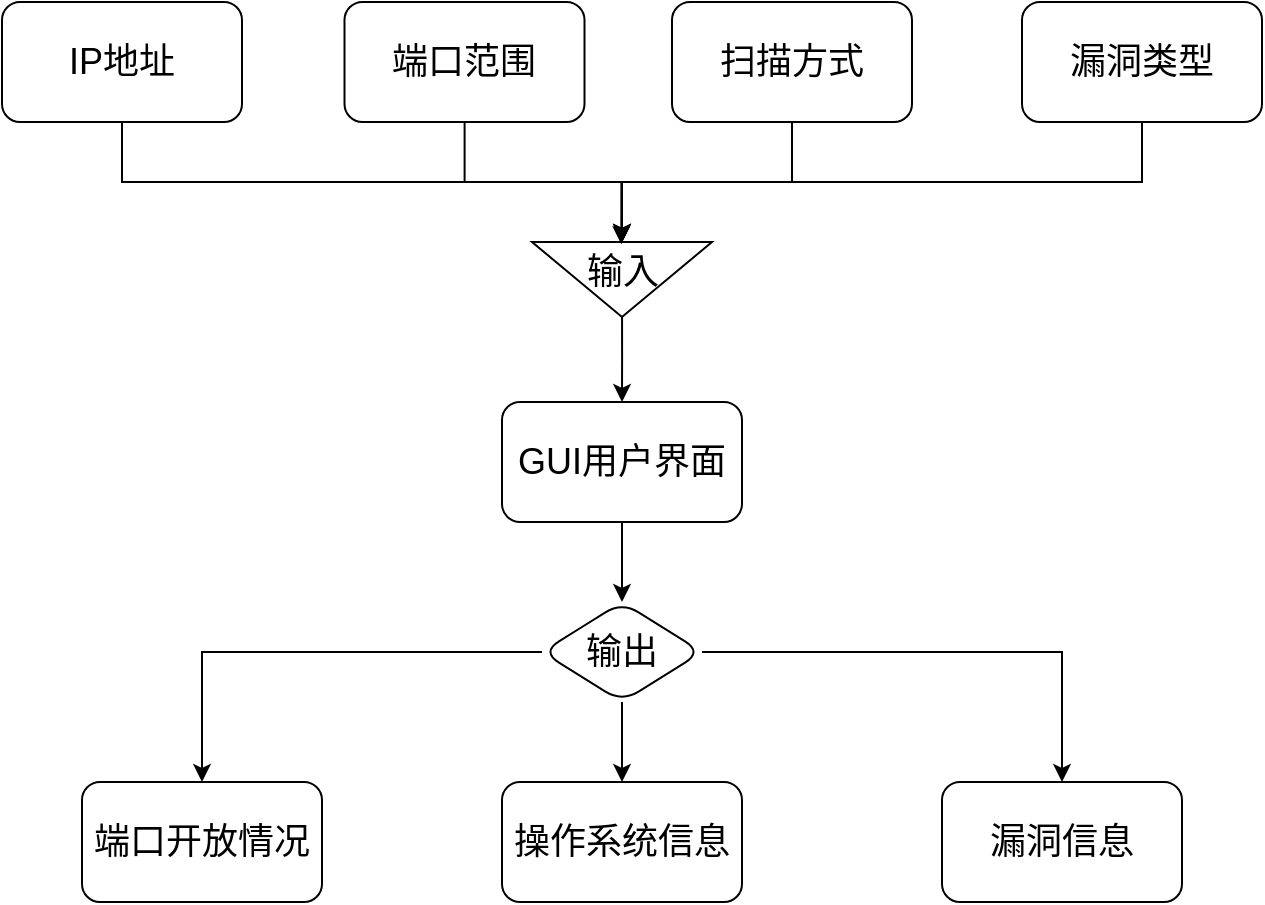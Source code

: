 <mxfile version="15.9.4" type="github">
  <diagram id="MzOT4js3Gi8n_-h6nHWj" name="Page-1">
    <mxGraphModel dx="1209" dy="555" grid="1" gridSize="10" guides="1" tooltips="1" connect="1" arrows="1" fold="1" page="1" pageScale="1" pageWidth="1200" pageHeight="1920" math="0" shadow="0">
      <root>
        <mxCell id="0" />
        <mxCell id="1" parent="0" />
        <mxCell id="y3EBWKFXs5ibxYRTaySA-4" value="" style="edgeStyle=orthogonalEdgeStyle;rounded=0;orthogonalLoop=1;jettySize=auto;html=1;fontSize=18;" edge="1" parent="1" source="y3EBWKFXs5ibxYRTaySA-1" target="y3EBWKFXs5ibxYRTaySA-3">
          <mxGeometry relative="1" as="geometry" />
        </mxCell>
        <mxCell id="y3EBWKFXs5ibxYRTaySA-1" value="&lt;font style=&quot;font-size: 18px&quot;&gt;GUI用户界面&lt;/font&gt;" style="rounded=1;whiteSpace=wrap;html=1;" vertex="1" parent="1">
          <mxGeometry x="510" y="430" width="120" height="60" as="geometry" />
        </mxCell>
        <mxCell id="y3EBWKFXs5ibxYRTaySA-7" value="" style="edgeStyle=orthogonalEdgeStyle;rounded=0;orthogonalLoop=1;jettySize=auto;html=1;fontSize=18;" edge="1" parent="1" source="y3EBWKFXs5ibxYRTaySA-3" target="y3EBWKFXs5ibxYRTaySA-6">
          <mxGeometry relative="1" as="geometry" />
        </mxCell>
        <mxCell id="y3EBWKFXs5ibxYRTaySA-9" value="" style="edgeStyle=orthogonalEdgeStyle;rounded=0;orthogonalLoop=1;jettySize=auto;html=1;fontSize=18;" edge="1" parent="1" source="y3EBWKFXs5ibxYRTaySA-3" target="y3EBWKFXs5ibxYRTaySA-8">
          <mxGeometry relative="1" as="geometry" />
        </mxCell>
        <mxCell id="y3EBWKFXs5ibxYRTaySA-11" value="" style="edgeStyle=orthogonalEdgeStyle;rounded=0;orthogonalLoop=1;jettySize=auto;html=1;fontSize=18;" edge="1" parent="1" source="y3EBWKFXs5ibxYRTaySA-3" target="y3EBWKFXs5ibxYRTaySA-10">
          <mxGeometry relative="1" as="geometry" />
        </mxCell>
        <mxCell id="y3EBWKFXs5ibxYRTaySA-3" value="&lt;font style=&quot;font-size: 18px&quot;&gt;输出&lt;/font&gt;" style="rhombus;whiteSpace=wrap;html=1;rounded=1;" vertex="1" parent="1">
          <mxGeometry x="530" y="530" width="80" height="50" as="geometry" />
        </mxCell>
        <mxCell id="y3EBWKFXs5ibxYRTaySA-6" value="&lt;font style=&quot;font-size: 18px&quot;&gt;端口开放情况&lt;/font&gt;" style="whiteSpace=wrap;html=1;rounded=1;" vertex="1" parent="1">
          <mxGeometry x="300" y="620" width="120" height="60" as="geometry" />
        </mxCell>
        <mxCell id="y3EBWKFXs5ibxYRTaySA-8" value="&lt;font style=&quot;font-size: 18px&quot;&gt;操作系统信息&lt;/font&gt;" style="whiteSpace=wrap;html=1;rounded=1;" vertex="1" parent="1">
          <mxGeometry x="510" y="620" width="120" height="60" as="geometry" />
        </mxCell>
        <mxCell id="y3EBWKFXs5ibxYRTaySA-10" value="&lt;font style=&quot;font-size: 18px&quot;&gt;漏洞信息&lt;/font&gt;" style="whiteSpace=wrap;html=1;rounded=1;" vertex="1" parent="1">
          <mxGeometry x="730" y="620" width="120" height="60" as="geometry" />
        </mxCell>
        <mxCell id="y3EBWKFXs5ibxYRTaySA-13" style="edgeStyle=orthogonalEdgeStyle;rounded=0;orthogonalLoop=1;jettySize=auto;html=1;fontSize=18;" edge="1" parent="1" source="y3EBWKFXs5ibxYRTaySA-12" target="y3EBWKFXs5ibxYRTaySA-1">
          <mxGeometry relative="1" as="geometry" />
        </mxCell>
        <mxCell id="y3EBWKFXs5ibxYRTaySA-12" value="" style="triangle;whiteSpace=wrap;html=1;fontSize=18;rotation=90;" vertex="1" parent="1">
          <mxGeometry x="551.25" y="323.75" width="37.5" height="90" as="geometry" />
        </mxCell>
        <mxCell id="y3EBWKFXs5ibxYRTaySA-14" value="输入" style="text;html=1;resizable=0;autosize=1;align=center;verticalAlign=middle;points=[];fillColor=none;strokeColor=none;rounded=0;fontSize=18;" vertex="1" parent="1">
          <mxGeometry x="545" y="350" width="50" height="30" as="geometry" />
        </mxCell>
        <mxCell id="y3EBWKFXs5ibxYRTaySA-20" style="edgeStyle=orthogonalEdgeStyle;rounded=0;orthogonalLoop=1;jettySize=auto;html=1;fontSize=18;" edge="1" parent="1" source="y3EBWKFXs5ibxYRTaySA-15">
          <mxGeometry relative="1" as="geometry">
            <mxPoint x="570" y="350" as="targetPoint" />
            <Array as="points">
              <mxPoint x="491" y="320" />
              <mxPoint x="570" y="320" />
            </Array>
          </mxGeometry>
        </mxCell>
        <mxCell id="y3EBWKFXs5ibxYRTaySA-15" value="端口范围" style="rounded=1;whiteSpace=wrap;html=1;fontSize=18;" vertex="1" parent="1">
          <mxGeometry x="431.25" y="230" width="120" height="60" as="geometry" />
        </mxCell>
        <mxCell id="y3EBWKFXs5ibxYRTaySA-19" style="edgeStyle=orthogonalEdgeStyle;rounded=0;orthogonalLoop=1;jettySize=auto;html=1;fontSize=18;" edge="1" parent="1" source="y3EBWKFXs5ibxYRTaySA-16" target="y3EBWKFXs5ibxYRTaySA-14">
          <mxGeometry relative="1" as="geometry">
            <Array as="points">
              <mxPoint x="320" y="320" />
              <mxPoint x="570" y="320" />
            </Array>
          </mxGeometry>
        </mxCell>
        <mxCell id="y3EBWKFXs5ibxYRTaySA-16" value="IP地址" style="rounded=1;whiteSpace=wrap;html=1;fontSize=18;" vertex="1" parent="1">
          <mxGeometry x="260" y="230" width="120" height="60" as="geometry" />
        </mxCell>
        <mxCell id="y3EBWKFXs5ibxYRTaySA-21" style="edgeStyle=orthogonalEdgeStyle;rounded=0;orthogonalLoop=1;jettySize=auto;html=1;fontSize=18;" edge="1" parent="1" source="y3EBWKFXs5ibxYRTaySA-17">
          <mxGeometry relative="1" as="geometry">
            <mxPoint x="570" y="350" as="targetPoint" />
            <Array as="points">
              <mxPoint x="655" y="320" />
              <mxPoint x="570" y="320" />
            </Array>
          </mxGeometry>
        </mxCell>
        <mxCell id="y3EBWKFXs5ibxYRTaySA-17" value="扫描方式" style="rounded=1;whiteSpace=wrap;html=1;fontSize=18;" vertex="1" parent="1">
          <mxGeometry x="595" y="230" width="120" height="60" as="geometry" />
        </mxCell>
        <mxCell id="y3EBWKFXs5ibxYRTaySA-22" style="edgeStyle=orthogonalEdgeStyle;rounded=0;orthogonalLoop=1;jettySize=auto;html=1;entryX=0.493;entryY=0.037;entryDx=0;entryDy=0;entryPerimeter=0;fontSize=18;" edge="1" parent="1" source="y3EBWKFXs5ibxYRTaySA-18" target="y3EBWKFXs5ibxYRTaySA-14">
          <mxGeometry relative="1" as="geometry">
            <Array as="points">
              <mxPoint x="830" y="320" />
              <mxPoint x="570" y="320" />
            </Array>
          </mxGeometry>
        </mxCell>
        <mxCell id="y3EBWKFXs5ibxYRTaySA-18" value="漏洞类型" style="rounded=1;whiteSpace=wrap;html=1;fontSize=18;" vertex="1" parent="1">
          <mxGeometry x="770" y="230" width="120" height="60" as="geometry" />
        </mxCell>
      </root>
    </mxGraphModel>
  </diagram>
</mxfile>
